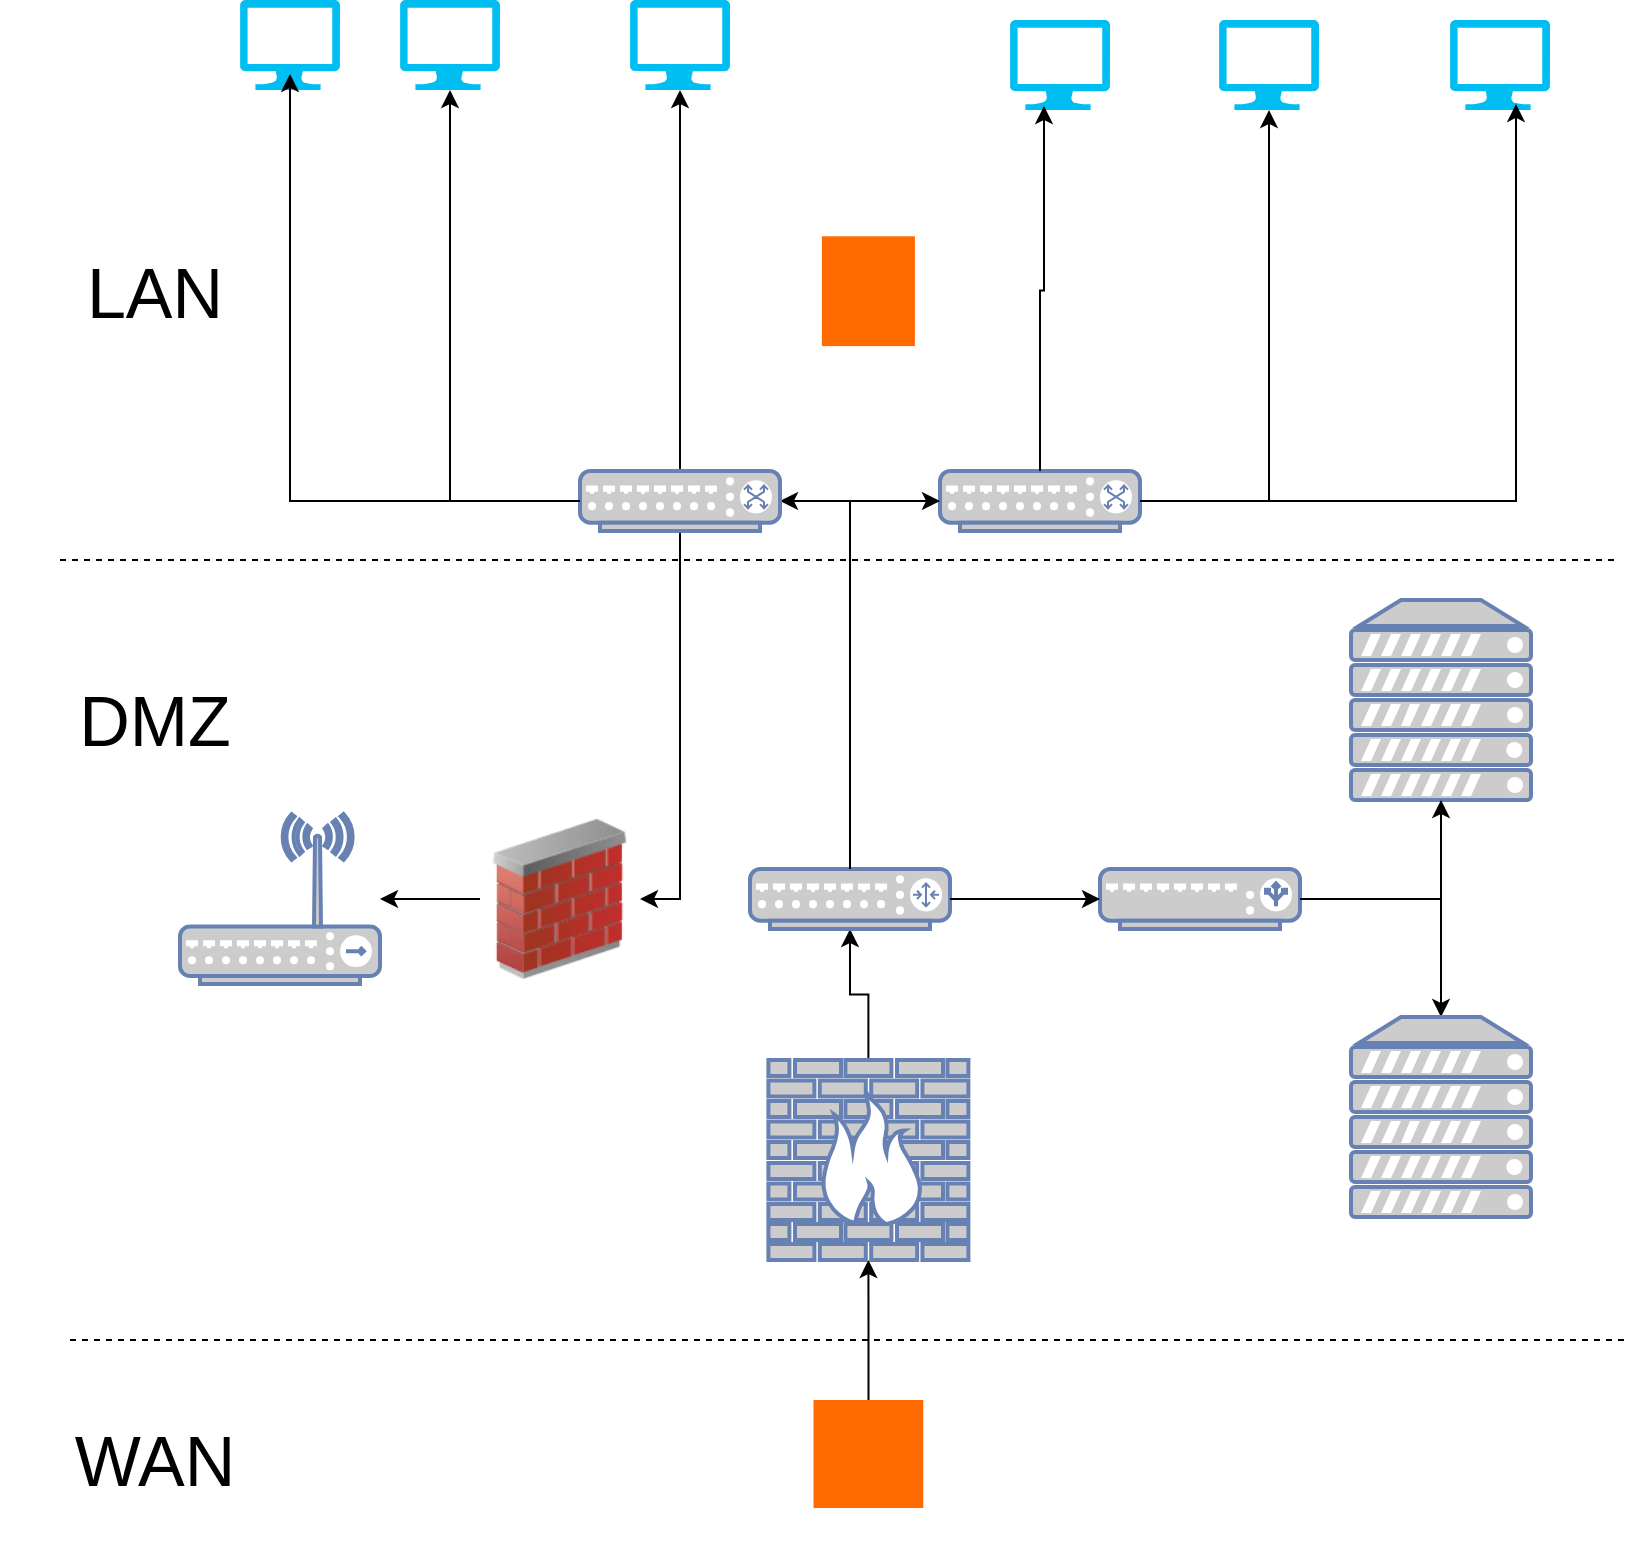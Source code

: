 <mxfile version="25.0.3">
  <diagram name="Page-1" id="D2XafQ-VZ9VZwYHqxfiP">
    <mxGraphModel dx="1434" dy="774" grid="1" gridSize="10" guides="1" tooltips="1" connect="1" arrows="1" fold="1" page="1" pageScale="1" pageWidth="850" pageHeight="1100" math="0" shadow="0">
      <root>
        <mxCell id="0" />
        <mxCell id="1" parent="0" />
        <mxCell id="nwlee7LEKKpvdKNyXwDF-1" value="" style="verticalLabelPosition=bottom;html=1;verticalAlign=top;align=center;strokeColor=none;fillColor=#00BEF2;shape=mxgraph.azure.computer;pointerEvents=1;" vertex="1" parent="1">
          <mxGeometry x="120" y="110" width="50" height="45" as="geometry" />
        </mxCell>
        <mxCell id="nwlee7LEKKpvdKNyXwDF-2" value="" style="verticalLabelPosition=bottom;html=1;verticalAlign=top;align=center;strokeColor=none;fillColor=#00BEF2;shape=mxgraph.azure.computer;pointerEvents=1;" vertex="1" parent="1">
          <mxGeometry x="200" y="110" width="50" height="45" as="geometry" />
        </mxCell>
        <mxCell id="nwlee7LEKKpvdKNyXwDF-3" value="" style="verticalLabelPosition=bottom;html=1;verticalAlign=top;align=center;strokeColor=none;fillColor=#00BEF2;shape=mxgraph.azure.computer;pointerEvents=1;" vertex="1" parent="1">
          <mxGeometry x="315" y="110" width="50" height="45" as="geometry" />
        </mxCell>
        <mxCell id="nwlee7LEKKpvdKNyXwDF-4" value="" style="verticalLabelPosition=bottom;html=1;verticalAlign=top;align=center;strokeColor=none;fillColor=#00BEF2;shape=mxgraph.azure.computer;pointerEvents=1;" vertex="1" parent="1">
          <mxGeometry x="505" y="120" width="50" height="45" as="geometry" />
        </mxCell>
        <mxCell id="nwlee7LEKKpvdKNyXwDF-5" value="" style="verticalLabelPosition=bottom;html=1;verticalAlign=top;align=center;strokeColor=none;fillColor=#00BEF2;shape=mxgraph.azure.computer;pointerEvents=1;" vertex="1" parent="1">
          <mxGeometry x="609.5" y="120" width="50" height="45" as="geometry" />
        </mxCell>
        <mxCell id="nwlee7LEKKpvdKNyXwDF-6" value="" style="verticalLabelPosition=bottom;html=1;verticalAlign=top;align=center;strokeColor=none;fillColor=#00BEF2;shape=mxgraph.azure.computer;pointerEvents=1;" vertex="1" parent="1">
          <mxGeometry x="725" y="120" width="50" height="45" as="geometry" />
        </mxCell>
        <mxCell id="nwlee7LEKKpvdKNyXwDF-89" style="edgeStyle=orthogonalEdgeStyle;rounded=0;orthogonalLoop=1;jettySize=auto;html=1;" edge="1" parent="1" source="nwlee7LEKKpvdKNyXwDF-7" target="nwlee7LEKKpvdKNyXwDF-10">
          <mxGeometry relative="1" as="geometry" />
        </mxCell>
        <mxCell id="nwlee7LEKKpvdKNyXwDF-7" value="" style="fontColor=#0066CC;verticalAlign=top;verticalLabelPosition=bottom;labelPosition=center;align=center;html=1;outlineConnect=0;fillColor=#CCCCCC;strokeColor=#6881B3;gradientColor=none;gradientDirection=north;strokeWidth=2;shape=mxgraph.networks.firewall;" vertex="1" parent="1">
          <mxGeometry x="384.2" y="640" width="100" height="100" as="geometry" />
        </mxCell>
        <mxCell id="nwlee7LEKKpvdKNyXwDF-93" style="edgeStyle=orthogonalEdgeStyle;rounded=0;orthogonalLoop=1;jettySize=auto;html=1;" edge="1" parent="1" source="nwlee7LEKKpvdKNyXwDF-8" target="nwlee7LEKKpvdKNyXwDF-91">
          <mxGeometry relative="1" as="geometry" />
        </mxCell>
        <mxCell id="nwlee7LEKKpvdKNyXwDF-8" value="" style="fontColor=#0066CC;verticalAlign=top;verticalLabelPosition=bottom;labelPosition=center;align=center;html=1;outlineConnect=0;fillColor=#CCCCCC;strokeColor=#6881B3;gradientColor=none;gradientDirection=north;strokeWidth=2;shape=mxgraph.networks.load_balancer;" vertex="1" parent="1">
          <mxGeometry x="550" y="544.5" width="100" height="30" as="geometry" />
        </mxCell>
        <mxCell id="nwlee7LEKKpvdKNyXwDF-9" value="" style="fontColor=#0066CC;verticalAlign=top;verticalLabelPosition=bottom;labelPosition=center;align=center;html=1;outlineConnect=0;fillColor=#CCCCCC;strokeColor=#6881B3;gradientColor=none;gradientDirection=north;strokeWidth=2;shape=mxgraph.networks.server;" vertex="1" parent="1">
          <mxGeometry x="675.5" y="410" width="90" height="100" as="geometry" />
        </mxCell>
        <mxCell id="nwlee7LEKKpvdKNyXwDF-95" style="edgeStyle=orthogonalEdgeStyle;rounded=0;orthogonalLoop=1;jettySize=auto;html=1;entryX=1;entryY=0.5;entryDx=0;entryDy=0;entryPerimeter=0;" edge="1" parent="1" source="nwlee7LEKKpvdKNyXwDF-10" target="nwlee7LEKKpvdKNyXwDF-12">
          <mxGeometry relative="1" as="geometry">
            <mxPoint x="430" y="420" as="targetPoint" />
          </mxGeometry>
        </mxCell>
        <mxCell id="nwlee7LEKKpvdKNyXwDF-10" value="" style="fontColor=#0066CC;verticalAlign=top;verticalLabelPosition=bottom;labelPosition=center;align=center;html=1;outlineConnect=0;fillColor=#CCCCCC;strokeColor=#6881B3;gradientColor=none;gradientDirection=north;strokeWidth=2;shape=mxgraph.networks.router;" vertex="1" parent="1">
          <mxGeometry x="375" y="544.5" width="100" height="30" as="geometry" />
        </mxCell>
        <mxCell id="nwlee7LEKKpvdKNyXwDF-11" value="" style="fontColor=#0066CC;verticalAlign=top;verticalLabelPosition=bottom;labelPosition=center;align=center;html=1;outlineConnect=0;fillColor=#CCCCCC;strokeColor=#6881B3;gradientColor=none;gradientDirection=north;strokeWidth=2;shape=mxgraph.networks.switch;" vertex="1" parent="1">
          <mxGeometry x="470" y="345.5" width="100" height="30" as="geometry" />
        </mxCell>
        <mxCell id="nwlee7LEKKpvdKNyXwDF-75" style="edgeStyle=orthogonalEdgeStyle;rounded=0;orthogonalLoop=1;jettySize=auto;html=1;" edge="1" parent="1" source="nwlee7LEKKpvdKNyXwDF-12" target="nwlee7LEKKpvdKNyXwDF-2">
          <mxGeometry relative="1" as="geometry" />
        </mxCell>
        <mxCell id="nwlee7LEKKpvdKNyXwDF-76" style="edgeStyle=orthogonalEdgeStyle;rounded=0;orthogonalLoop=1;jettySize=auto;html=1;" edge="1" parent="1" source="nwlee7LEKKpvdKNyXwDF-12" target="nwlee7LEKKpvdKNyXwDF-3">
          <mxGeometry relative="1" as="geometry" />
        </mxCell>
        <mxCell id="nwlee7LEKKpvdKNyXwDF-103" style="edgeStyle=orthogonalEdgeStyle;rounded=0;orthogonalLoop=1;jettySize=auto;html=1;entryX=1;entryY=0.5;entryDx=0;entryDy=0;exitX=0.5;exitY=1;exitDx=0;exitDy=0;exitPerimeter=0;" edge="1" parent="1" source="nwlee7LEKKpvdKNyXwDF-12" target="nwlee7LEKKpvdKNyXwDF-17">
          <mxGeometry relative="1" as="geometry" />
        </mxCell>
        <mxCell id="nwlee7LEKKpvdKNyXwDF-12" value="" style="fontColor=#0066CC;verticalAlign=top;verticalLabelPosition=bottom;labelPosition=center;align=center;html=1;outlineConnect=0;fillColor=#CCCCCC;strokeColor=#6881B3;gradientColor=none;gradientDirection=north;strokeWidth=2;shape=mxgraph.networks.switch;" vertex="1" parent="1">
          <mxGeometry x="290" y="345.5" width="100" height="30" as="geometry" />
        </mxCell>
        <mxCell id="nwlee7LEKKpvdKNyXwDF-45" style="edgeStyle=orthogonalEdgeStyle;rounded=0;orthogonalLoop=1;jettySize=auto;html=1;" edge="1" parent="1" source="nwlee7LEKKpvdKNyXwDF-14" target="nwlee7LEKKpvdKNyXwDF-7">
          <mxGeometry relative="1" as="geometry" />
        </mxCell>
        <mxCell id="nwlee7LEKKpvdKNyXwDF-14" value="" style="points=[];aspect=fixed;html=1;align=center;shadow=0;dashed=0;fillColor=#FF6A00;strokeColor=none;shape=mxgraph.alibaba_cloud.uis_ultimate_internet_service;" vertex="1" parent="1">
          <mxGeometry x="406.75" y="810" width="54.9" height="54" as="geometry" />
        </mxCell>
        <mxCell id="nwlee7LEKKpvdKNyXwDF-16" value="" style="fontColor=#0066CC;verticalAlign=top;verticalLabelPosition=bottom;labelPosition=center;align=center;html=1;outlineConnect=0;fillColor=#CCCCCC;strokeColor=#6881B3;gradientColor=none;gradientDirection=north;strokeWidth=2;shape=mxgraph.networks.wireless_hub;" vertex="1" parent="1">
          <mxGeometry x="90" y="517" width="100" height="85" as="geometry" />
        </mxCell>
        <mxCell id="nwlee7LEKKpvdKNyXwDF-17" value="" style="image;html=1;image=img/lib/clip_art/networking/Firewall_02_128x128.png" vertex="1" parent="1">
          <mxGeometry x="240" y="519.5" width="80" height="80" as="geometry" />
        </mxCell>
        <mxCell id="nwlee7LEKKpvdKNyXwDF-50" style="edgeStyle=orthogonalEdgeStyle;rounded=0;orthogonalLoop=1;jettySize=auto;html=1;entryX=0.34;entryY=0.956;entryDx=0;entryDy=0;entryPerimeter=0;" edge="1" parent="1" source="nwlee7LEKKpvdKNyXwDF-11" target="nwlee7LEKKpvdKNyXwDF-4">
          <mxGeometry relative="1" as="geometry" />
        </mxCell>
        <mxCell id="nwlee7LEKKpvdKNyXwDF-52" style="edgeStyle=orthogonalEdgeStyle;rounded=0;orthogonalLoop=1;jettySize=auto;html=1;entryX=0.66;entryY=0.933;entryDx=0;entryDy=0;entryPerimeter=0;" edge="1" parent="1" source="nwlee7LEKKpvdKNyXwDF-11" target="nwlee7LEKKpvdKNyXwDF-6">
          <mxGeometry relative="1" as="geometry" />
        </mxCell>
        <mxCell id="nwlee7LEKKpvdKNyXwDF-62" value="" style="points=[];aspect=fixed;html=1;align=center;shadow=0;dashed=0;fillColor=#FF6A00;strokeColor=none;shape=mxgraph.alibaba_cloud.dcdn_dynamic_route_for_cdn;" vertex="1" parent="1">
          <mxGeometry x="410.95" y="228.15" width="46.5" height="54.9" as="geometry" />
        </mxCell>
        <mxCell id="nwlee7LEKKpvdKNyXwDF-74" style="edgeStyle=orthogonalEdgeStyle;rounded=0;orthogonalLoop=1;jettySize=auto;html=1;entryX=0.5;entryY=0.822;entryDx=0;entryDy=0;entryPerimeter=0;" edge="1" parent="1" source="nwlee7LEKKpvdKNyXwDF-12" target="nwlee7LEKKpvdKNyXwDF-1">
          <mxGeometry relative="1" as="geometry" />
        </mxCell>
        <mxCell id="nwlee7LEKKpvdKNyXwDF-77" style="edgeStyle=orthogonalEdgeStyle;rounded=0;orthogonalLoop=1;jettySize=auto;html=1;entryX=0.5;entryY=1;entryDx=0;entryDy=0;entryPerimeter=0;" edge="1" parent="1" source="nwlee7LEKKpvdKNyXwDF-11" target="nwlee7LEKKpvdKNyXwDF-5">
          <mxGeometry relative="1" as="geometry" />
        </mxCell>
        <mxCell id="nwlee7LEKKpvdKNyXwDF-90" style="edgeStyle=orthogonalEdgeStyle;rounded=0;orthogonalLoop=1;jettySize=auto;html=1;entryX=0;entryY=0.5;entryDx=0;entryDy=0;entryPerimeter=0;" edge="1" parent="1" source="nwlee7LEKKpvdKNyXwDF-10" target="nwlee7LEKKpvdKNyXwDF-8">
          <mxGeometry relative="1" as="geometry" />
        </mxCell>
        <mxCell id="nwlee7LEKKpvdKNyXwDF-91" value="" style="fontColor=#0066CC;verticalAlign=top;verticalLabelPosition=bottom;labelPosition=center;align=center;html=1;outlineConnect=0;fillColor=#CCCCCC;strokeColor=#6881B3;gradientColor=none;gradientDirection=north;strokeWidth=2;shape=mxgraph.networks.server;" vertex="1" parent="1">
          <mxGeometry x="675.5" y="618.5" width="90" height="100" as="geometry" />
        </mxCell>
        <mxCell id="nwlee7LEKKpvdKNyXwDF-92" style="edgeStyle=orthogonalEdgeStyle;rounded=0;orthogonalLoop=1;jettySize=auto;html=1;" edge="1" parent="1" source="nwlee7LEKKpvdKNyXwDF-8" target="nwlee7LEKKpvdKNyXwDF-9">
          <mxGeometry relative="1" as="geometry" />
        </mxCell>
        <mxCell id="nwlee7LEKKpvdKNyXwDF-94" style="edgeStyle=orthogonalEdgeStyle;rounded=0;orthogonalLoop=1;jettySize=auto;html=1;" edge="1" parent="1" source="nwlee7LEKKpvdKNyXwDF-17" target="nwlee7LEKKpvdKNyXwDF-16">
          <mxGeometry relative="1" as="geometry" />
        </mxCell>
        <mxCell id="nwlee7LEKKpvdKNyXwDF-96" style="edgeStyle=orthogonalEdgeStyle;rounded=0;orthogonalLoop=1;jettySize=auto;html=1;entryX=0;entryY=0.5;entryDx=0;entryDy=0;entryPerimeter=0;" edge="1" parent="1" source="nwlee7LEKKpvdKNyXwDF-10" target="nwlee7LEKKpvdKNyXwDF-11">
          <mxGeometry relative="1" as="geometry" />
        </mxCell>
        <mxCell id="nwlee7LEKKpvdKNyXwDF-98" value="" style="endArrow=none;dashed=1;html=1;rounded=0;" edge="1" parent="1">
          <mxGeometry width="50" height="50" relative="1" as="geometry">
            <mxPoint x="30" y="390" as="sourcePoint" />
            <mxPoint x="810" y="390" as="targetPoint" />
          </mxGeometry>
        </mxCell>
        <mxCell id="nwlee7LEKKpvdKNyXwDF-99" value="" style="endArrow=none;dashed=1;html=1;rounded=0;" edge="1" parent="1">
          <mxGeometry width="50" height="50" relative="1" as="geometry">
            <mxPoint x="35" y="780" as="sourcePoint" />
            <mxPoint x="815" y="780" as="targetPoint" />
          </mxGeometry>
        </mxCell>
        <mxCell id="nwlee7LEKKpvdKNyXwDF-100" value="DMZ" style="text;strokeColor=none;align=center;fillColor=none;html=1;verticalAlign=middle;whiteSpace=wrap;rounded=0;strokeWidth=1;fontSize=35;" vertex="1" parent="1">
          <mxGeometry y="430" width="155" height="80" as="geometry" />
        </mxCell>
        <mxCell id="nwlee7LEKKpvdKNyXwDF-101" value="WAN" style="text;strokeColor=none;align=center;fillColor=none;html=1;verticalAlign=middle;whiteSpace=wrap;rounded=0;strokeWidth=1;fontSize=35;" vertex="1" parent="1">
          <mxGeometry y="800" width="155" height="80" as="geometry" />
        </mxCell>
        <mxCell id="nwlee7LEKKpvdKNyXwDF-102" value="LAN" style="text;strokeColor=none;align=center;fillColor=none;html=1;verticalAlign=middle;whiteSpace=wrap;rounded=0;strokeWidth=1;fontSize=35;" vertex="1" parent="1">
          <mxGeometry y="215.6" width="155" height="80" as="geometry" />
        </mxCell>
      </root>
    </mxGraphModel>
  </diagram>
</mxfile>
